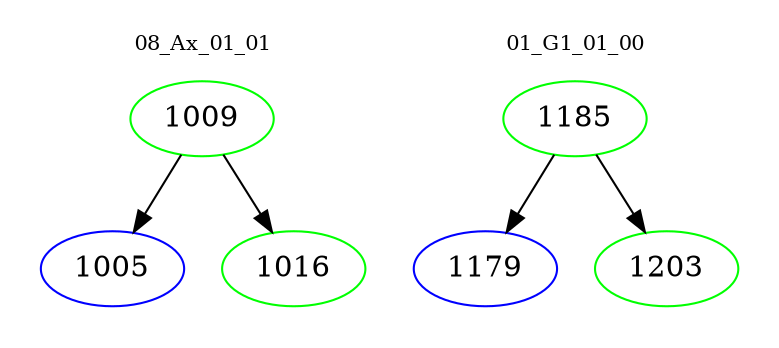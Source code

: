 digraph{
subgraph cluster_0 {
color = white
label = "08_Ax_01_01";
fontsize=10;
T0_1009 [label="1009", color="green"]
T0_1009 -> T0_1005 [color="black"]
T0_1005 [label="1005", color="blue"]
T0_1009 -> T0_1016 [color="black"]
T0_1016 [label="1016", color="green"]
}
subgraph cluster_1 {
color = white
label = "01_G1_01_00";
fontsize=10;
T1_1185 [label="1185", color="green"]
T1_1185 -> T1_1179 [color="black"]
T1_1179 [label="1179", color="blue"]
T1_1185 -> T1_1203 [color="black"]
T1_1203 [label="1203", color="green"]
}
}
